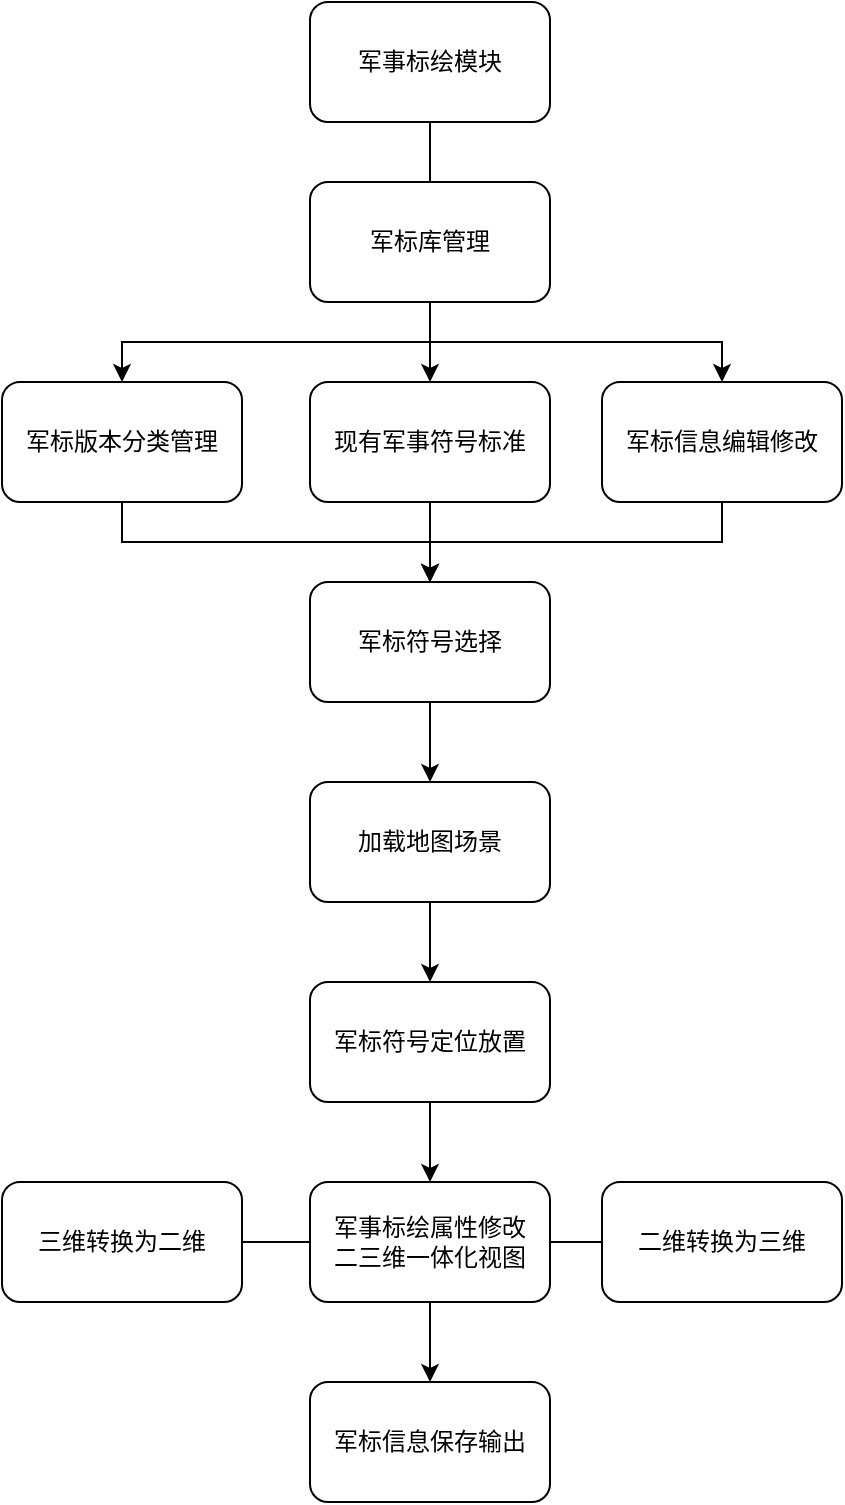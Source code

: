 <mxfile version="24.7.7">
  <diagram name="第 1 页" id="ac2FDMPI02UOKJqty5Q4">
    <mxGraphModel dx="1221" dy="725" grid="1" gridSize="10" guides="1" tooltips="1" connect="1" arrows="1" fold="1" page="1" pageScale="1" pageWidth="827" pageHeight="1169" math="0" shadow="0">
      <root>
        <mxCell id="0" />
        <mxCell id="1" parent="0" />
        <mxCell id="yfsCvUjp1crIQvK7oD_y-1" value="军事标绘模块" style="rounded=1;whiteSpace=wrap;html=1;" vertex="1" parent="1">
          <mxGeometry x="354" y="120" width="120" height="60" as="geometry" />
        </mxCell>
        <mxCell id="yfsCvUjp1crIQvK7oD_y-2" style="edgeStyle=orthogonalEdgeStyle;rounded=0;orthogonalLoop=1;jettySize=auto;html=1;exitX=0.5;exitY=1;exitDx=0;exitDy=0;" edge="1" parent="1" source="yfsCvUjp1crIQvK7oD_y-6" target="yfsCvUjp1crIQvK7oD_y-8">
          <mxGeometry relative="1" as="geometry" />
        </mxCell>
        <mxCell id="yfsCvUjp1crIQvK7oD_y-3" value="" style="edgeStyle=orthogonalEdgeStyle;rounded=0;orthogonalLoop=1;jettySize=auto;html=1;endArrow=none;endFill=0;" edge="1" parent="1" source="yfsCvUjp1crIQvK7oD_y-6" target="yfsCvUjp1crIQvK7oD_y-1">
          <mxGeometry relative="1" as="geometry" />
        </mxCell>
        <mxCell id="yfsCvUjp1crIQvK7oD_y-4" style="edgeStyle=orthogonalEdgeStyle;rounded=0;orthogonalLoop=1;jettySize=auto;html=1;exitX=0.5;exitY=1;exitDx=0;exitDy=0;" edge="1" parent="1" source="yfsCvUjp1crIQvK7oD_y-6" target="yfsCvUjp1crIQvK7oD_y-10">
          <mxGeometry relative="1" as="geometry" />
        </mxCell>
        <mxCell id="yfsCvUjp1crIQvK7oD_y-5" style="edgeStyle=orthogonalEdgeStyle;rounded=0;orthogonalLoop=1;jettySize=auto;html=1;exitX=0.5;exitY=1;exitDx=0;exitDy=0;" edge="1" parent="1" source="yfsCvUjp1crIQvK7oD_y-6" target="yfsCvUjp1crIQvK7oD_y-12">
          <mxGeometry relative="1" as="geometry" />
        </mxCell>
        <mxCell id="yfsCvUjp1crIQvK7oD_y-6" value="军标库管理" style="rounded=1;whiteSpace=wrap;html=1;" vertex="1" parent="1">
          <mxGeometry x="354" y="210" width="120" height="60" as="geometry" />
        </mxCell>
        <mxCell id="yfsCvUjp1crIQvK7oD_y-7" style="edgeStyle=orthogonalEdgeStyle;rounded=0;orthogonalLoop=1;jettySize=auto;html=1;exitX=0.5;exitY=1;exitDx=0;exitDy=0;entryX=0.5;entryY=0;entryDx=0;entryDy=0;" edge="1" parent="1" source="yfsCvUjp1crIQvK7oD_y-8" target="yfsCvUjp1crIQvK7oD_y-14">
          <mxGeometry relative="1" as="geometry" />
        </mxCell>
        <mxCell id="yfsCvUjp1crIQvK7oD_y-8" value="军标版本分类管理" style="rounded=1;whiteSpace=wrap;html=1;" vertex="1" parent="1">
          <mxGeometry x="200" y="310" width="120" height="60" as="geometry" />
        </mxCell>
        <mxCell id="yfsCvUjp1crIQvK7oD_y-9" style="edgeStyle=orthogonalEdgeStyle;rounded=0;orthogonalLoop=1;jettySize=auto;html=1;exitX=0.5;exitY=1;exitDx=0;exitDy=0;" edge="1" parent="1" source="yfsCvUjp1crIQvK7oD_y-10" target="yfsCvUjp1crIQvK7oD_y-14">
          <mxGeometry relative="1" as="geometry" />
        </mxCell>
        <mxCell id="yfsCvUjp1crIQvK7oD_y-10" value="现有军事符号标准" style="rounded=1;whiteSpace=wrap;html=1;" vertex="1" parent="1">
          <mxGeometry x="354" y="310" width="120" height="60" as="geometry" />
        </mxCell>
        <mxCell id="yfsCvUjp1crIQvK7oD_y-11" style="edgeStyle=orthogonalEdgeStyle;rounded=0;orthogonalLoop=1;jettySize=auto;html=1;exitX=0.5;exitY=1;exitDx=0;exitDy=0;entryX=0.5;entryY=0;entryDx=0;entryDy=0;" edge="1" parent="1" source="yfsCvUjp1crIQvK7oD_y-12" target="yfsCvUjp1crIQvK7oD_y-14">
          <mxGeometry relative="1" as="geometry" />
        </mxCell>
        <mxCell id="yfsCvUjp1crIQvK7oD_y-12" value="军标信息编辑修改" style="rounded=1;whiteSpace=wrap;html=1;" vertex="1" parent="1">
          <mxGeometry x="500" y="310" width="120" height="60" as="geometry" />
        </mxCell>
        <mxCell id="yfsCvUjp1crIQvK7oD_y-13" style="edgeStyle=orthogonalEdgeStyle;rounded=0;orthogonalLoop=1;jettySize=auto;html=1;exitX=0.5;exitY=1;exitDx=0;exitDy=0;" edge="1" parent="1" source="yfsCvUjp1crIQvK7oD_y-14" target="yfsCvUjp1crIQvK7oD_y-16">
          <mxGeometry relative="1" as="geometry" />
        </mxCell>
        <mxCell id="yfsCvUjp1crIQvK7oD_y-14" value="军标符号选择" style="rounded=1;whiteSpace=wrap;html=1;" vertex="1" parent="1">
          <mxGeometry x="354" y="410" width="120" height="60" as="geometry" />
        </mxCell>
        <mxCell id="yfsCvUjp1crIQvK7oD_y-15" style="edgeStyle=orthogonalEdgeStyle;rounded=0;orthogonalLoop=1;jettySize=auto;html=1;exitX=0.5;exitY=1;exitDx=0;exitDy=0;entryX=0.5;entryY=0;entryDx=0;entryDy=0;" edge="1" parent="1" source="yfsCvUjp1crIQvK7oD_y-16" target="yfsCvUjp1crIQvK7oD_y-20">
          <mxGeometry relative="1" as="geometry" />
        </mxCell>
        <mxCell id="yfsCvUjp1crIQvK7oD_y-16" value="加载地图场景" style="rounded=1;whiteSpace=wrap;html=1;" vertex="1" parent="1">
          <mxGeometry x="354" y="510" width="120" height="60" as="geometry" />
        </mxCell>
        <mxCell id="yfsCvUjp1crIQvK7oD_y-19" style="edgeStyle=orthogonalEdgeStyle;rounded=0;orthogonalLoop=1;jettySize=auto;html=1;exitX=0.5;exitY=1;exitDx=0;exitDy=0;" edge="1" parent="1" source="yfsCvUjp1crIQvK7oD_y-20" target="yfsCvUjp1crIQvK7oD_y-21">
          <mxGeometry relative="1" as="geometry" />
        </mxCell>
        <mxCell id="yfsCvUjp1crIQvK7oD_y-20" value="军标符号定位放置" style="rounded=1;whiteSpace=wrap;html=1;" vertex="1" parent="1">
          <mxGeometry x="354" y="610" width="120" height="60" as="geometry" />
        </mxCell>
        <mxCell id="yfsCvUjp1crIQvK7oD_y-25" style="edgeStyle=orthogonalEdgeStyle;rounded=0;orthogonalLoop=1;jettySize=auto;html=1;exitX=1;exitY=0.5;exitDx=0;exitDy=0;entryX=0;entryY=0.5;entryDx=0;entryDy=0;endArrow=none;endFill=0;" edge="1" parent="1" source="yfsCvUjp1crIQvK7oD_y-21" target="yfsCvUjp1crIQvK7oD_y-22">
          <mxGeometry relative="1" as="geometry" />
        </mxCell>
        <mxCell id="yfsCvUjp1crIQvK7oD_y-27" style="edgeStyle=orthogonalEdgeStyle;rounded=0;orthogonalLoop=1;jettySize=auto;html=1;exitX=0.5;exitY=1;exitDx=0;exitDy=0;" edge="1" parent="1" source="yfsCvUjp1crIQvK7oD_y-21" target="yfsCvUjp1crIQvK7oD_y-26">
          <mxGeometry relative="1" as="geometry" />
        </mxCell>
        <mxCell id="yfsCvUjp1crIQvK7oD_y-21" value="军事标绘属性修改&lt;div&gt;二三维一体化视图&lt;/div&gt;" style="rounded=1;whiteSpace=wrap;html=1;" vertex="1" parent="1">
          <mxGeometry x="354" y="710" width="120" height="60" as="geometry" />
        </mxCell>
        <mxCell id="yfsCvUjp1crIQvK7oD_y-22" value="二维转换为三维" style="rounded=1;whiteSpace=wrap;html=1;" vertex="1" parent="1">
          <mxGeometry x="500" y="710" width="120" height="60" as="geometry" />
        </mxCell>
        <mxCell id="yfsCvUjp1crIQvK7oD_y-24" style="edgeStyle=orthogonalEdgeStyle;rounded=0;orthogonalLoop=1;jettySize=auto;html=1;exitX=1;exitY=0.5;exitDx=0;exitDy=0;endArrow=none;endFill=0;" edge="1" parent="1" source="yfsCvUjp1crIQvK7oD_y-23" target="yfsCvUjp1crIQvK7oD_y-21">
          <mxGeometry relative="1" as="geometry" />
        </mxCell>
        <mxCell id="yfsCvUjp1crIQvK7oD_y-23" value="三维转换为二维" style="rounded=1;whiteSpace=wrap;html=1;" vertex="1" parent="1">
          <mxGeometry x="200" y="710" width="120" height="60" as="geometry" />
        </mxCell>
        <mxCell id="yfsCvUjp1crIQvK7oD_y-26" value="军标信息保存输出" style="rounded=1;whiteSpace=wrap;html=1;" vertex="1" parent="1">
          <mxGeometry x="354" y="810" width="120" height="60" as="geometry" />
        </mxCell>
      </root>
    </mxGraphModel>
  </diagram>
</mxfile>

